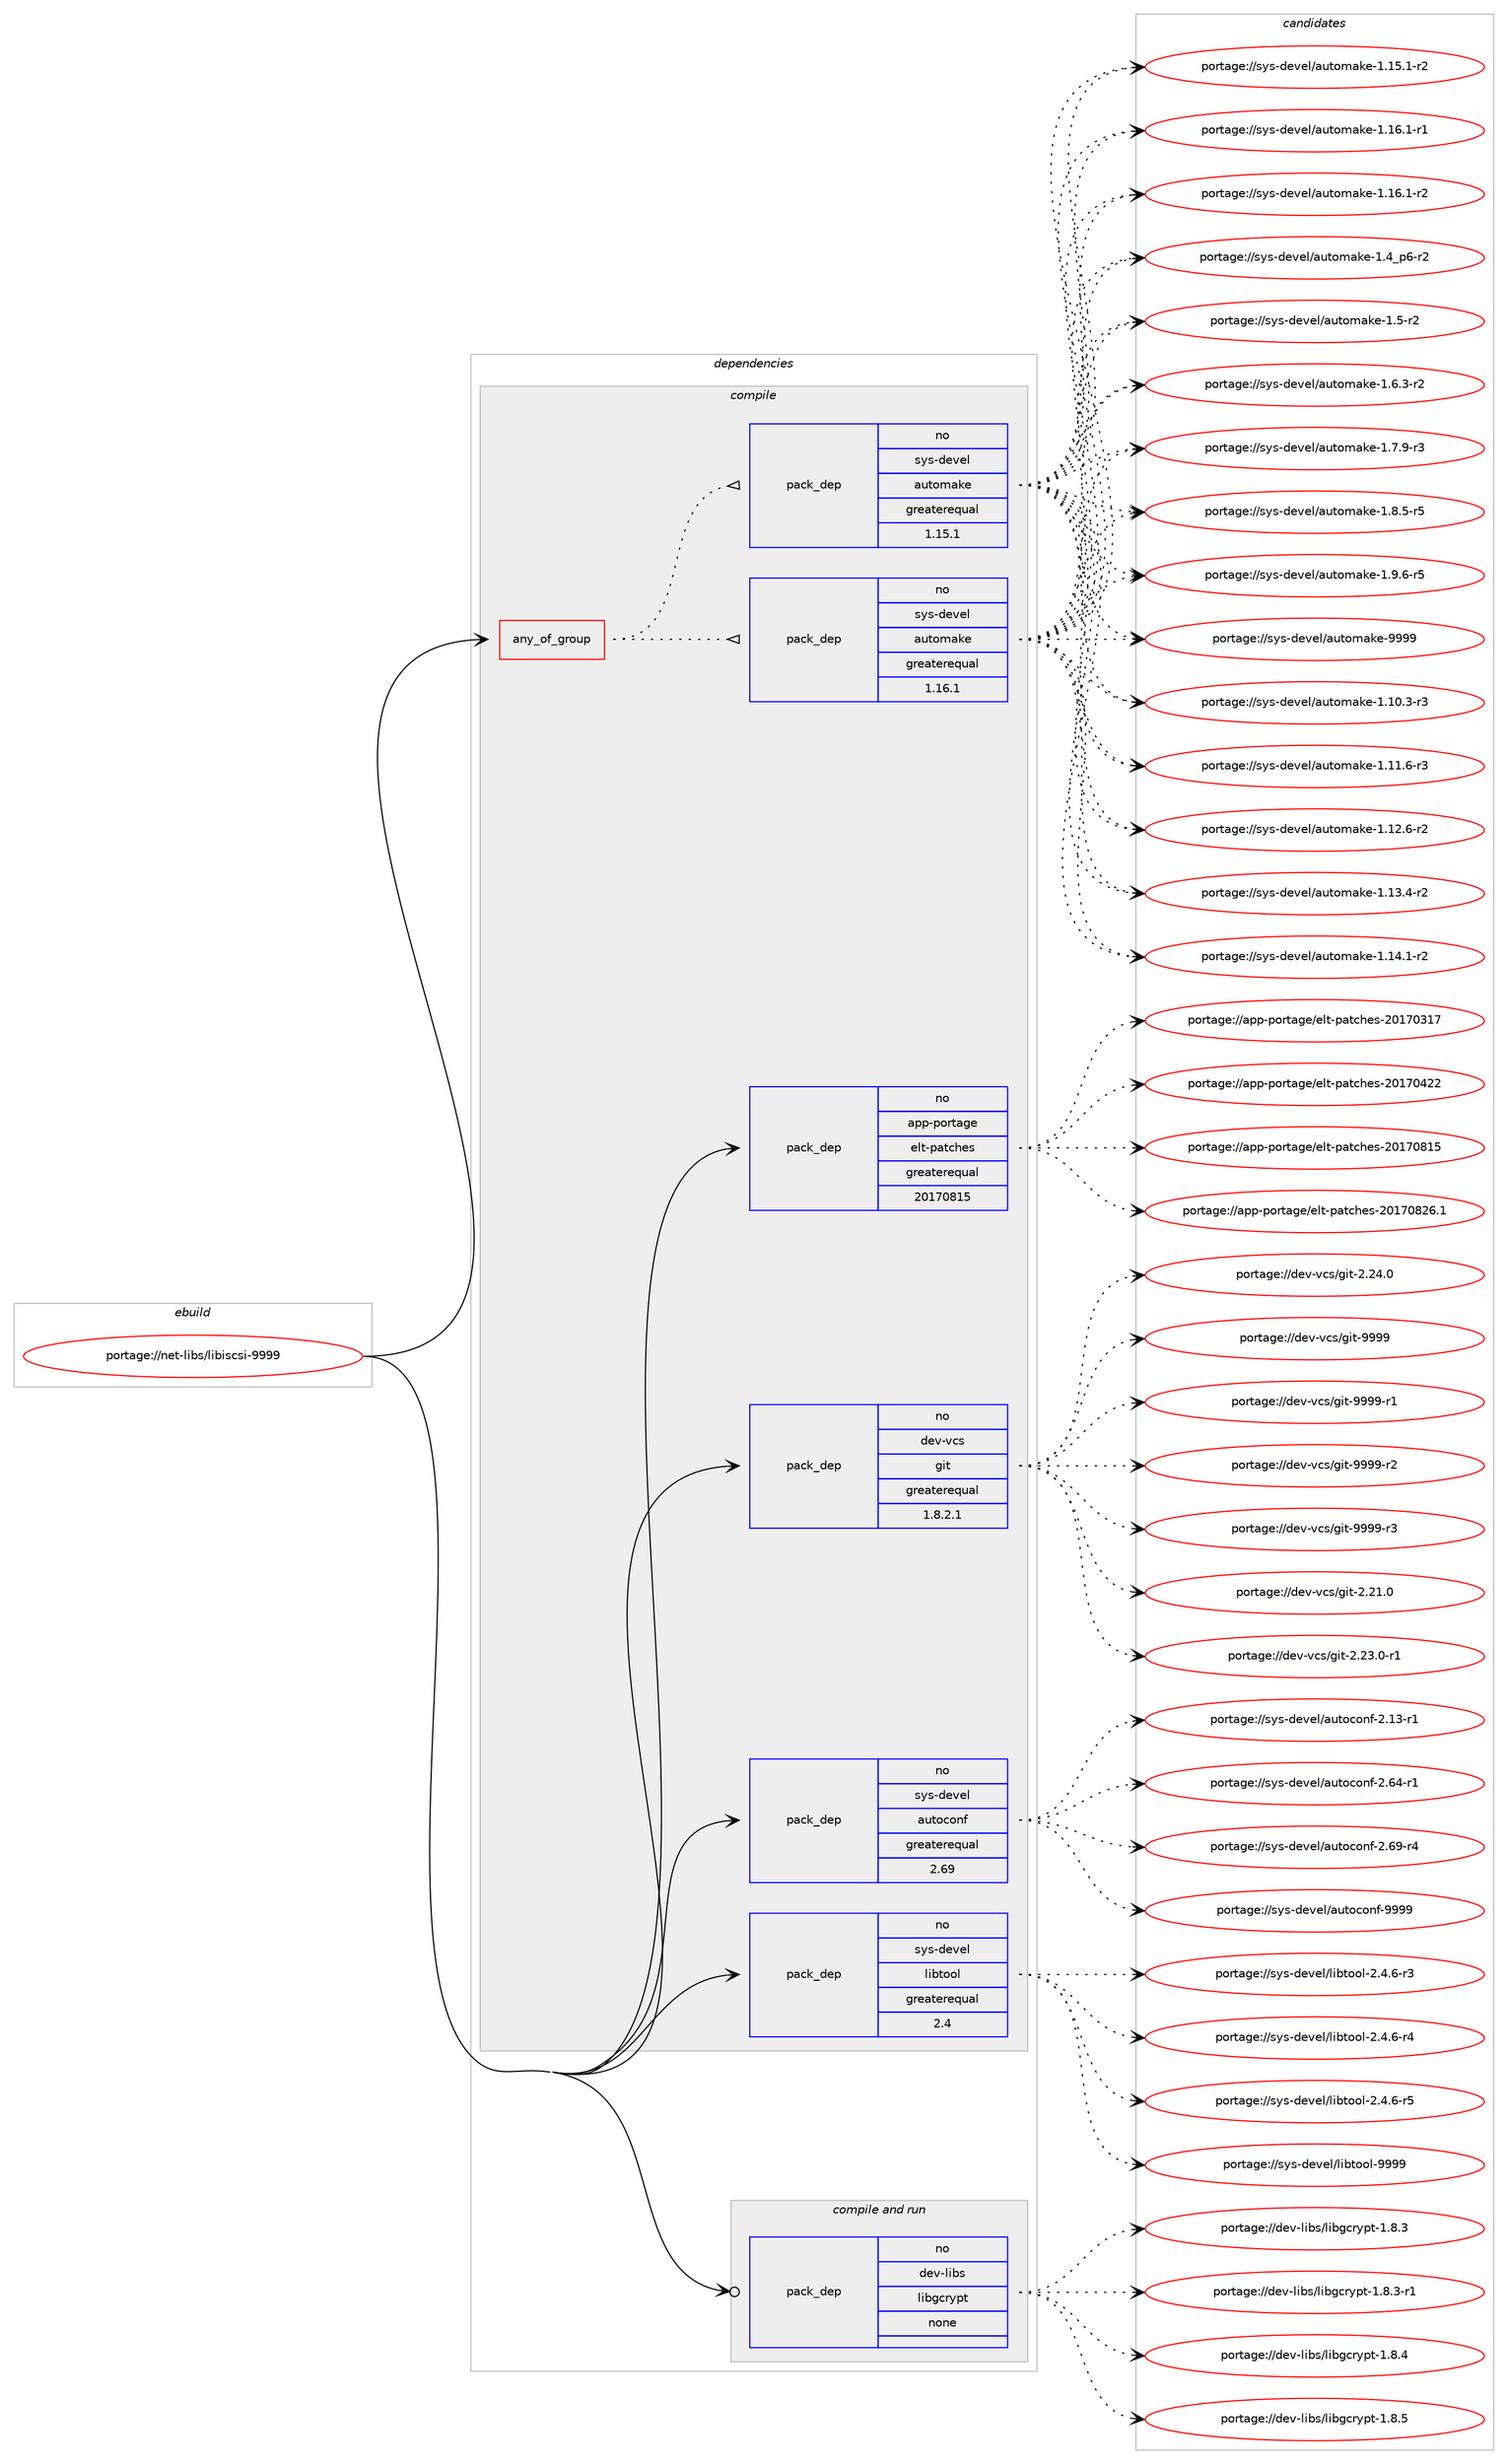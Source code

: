 digraph prolog {

# *************
# Graph options
# *************

newrank=true;
concentrate=true;
compound=true;
graph [rankdir=LR,fontname=Helvetica,fontsize=10,ranksep=1.5];#, ranksep=2.5, nodesep=0.2];
edge  [arrowhead=vee];
node  [fontname=Helvetica,fontsize=10];

# **********
# The ebuild
# **********

subgraph cluster_leftcol {
color=gray;
rank=same;
label=<<i>ebuild</i>>;
id [label="portage://net-libs/libiscsi-9999", color=red, width=4, href="../net-libs/libiscsi-9999.svg"];
}

# ****************
# The dependencies
# ****************

subgraph cluster_midcol {
color=gray;
label=<<i>dependencies</i>>;
subgraph cluster_compile {
fillcolor="#eeeeee";
style=filled;
label=<<i>compile</i>>;
subgraph any5795 {
dependency359428 [label=<<TABLE BORDER="0" CELLBORDER="1" CELLSPACING="0" CELLPADDING="4"><TR><TD CELLPADDING="10">any_of_group</TD></TR></TABLE>>, shape=none, color=red];subgraph pack263580 {
dependency359429 [label=<<TABLE BORDER="0" CELLBORDER="1" CELLSPACING="0" CELLPADDING="4" WIDTH="220"><TR><TD ROWSPAN="6" CELLPADDING="30">pack_dep</TD></TR><TR><TD WIDTH="110">no</TD></TR><TR><TD>sys-devel</TD></TR><TR><TD>automake</TD></TR><TR><TD>greaterequal</TD></TR><TR><TD>1.16.1</TD></TR></TABLE>>, shape=none, color=blue];
}
dependency359428:e -> dependency359429:w [weight=20,style="dotted",arrowhead="oinv"];
subgraph pack263581 {
dependency359430 [label=<<TABLE BORDER="0" CELLBORDER="1" CELLSPACING="0" CELLPADDING="4" WIDTH="220"><TR><TD ROWSPAN="6" CELLPADDING="30">pack_dep</TD></TR><TR><TD WIDTH="110">no</TD></TR><TR><TD>sys-devel</TD></TR><TR><TD>automake</TD></TR><TR><TD>greaterequal</TD></TR><TR><TD>1.15.1</TD></TR></TABLE>>, shape=none, color=blue];
}
dependency359428:e -> dependency359430:w [weight=20,style="dotted",arrowhead="oinv"];
}
id:e -> dependency359428:w [weight=20,style="solid",arrowhead="vee"];
subgraph pack263582 {
dependency359431 [label=<<TABLE BORDER="0" CELLBORDER="1" CELLSPACING="0" CELLPADDING="4" WIDTH="220"><TR><TD ROWSPAN="6" CELLPADDING="30">pack_dep</TD></TR><TR><TD WIDTH="110">no</TD></TR><TR><TD>app-portage</TD></TR><TR><TD>elt-patches</TD></TR><TR><TD>greaterequal</TD></TR><TR><TD>20170815</TD></TR></TABLE>>, shape=none, color=blue];
}
id:e -> dependency359431:w [weight=20,style="solid",arrowhead="vee"];
subgraph pack263583 {
dependency359432 [label=<<TABLE BORDER="0" CELLBORDER="1" CELLSPACING="0" CELLPADDING="4" WIDTH="220"><TR><TD ROWSPAN="6" CELLPADDING="30">pack_dep</TD></TR><TR><TD WIDTH="110">no</TD></TR><TR><TD>dev-vcs</TD></TR><TR><TD>git</TD></TR><TR><TD>greaterequal</TD></TR><TR><TD>1.8.2.1</TD></TR></TABLE>>, shape=none, color=blue];
}
id:e -> dependency359432:w [weight=20,style="solid",arrowhead="vee"];
subgraph pack263584 {
dependency359433 [label=<<TABLE BORDER="0" CELLBORDER="1" CELLSPACING="0" CELLPADDING="4" WIDTH="220"><TR><TD ROWSPAN="6" CELLPADDING="30">pack_dep</TD></TR><TR><TD WIDTH="110">no</TD></TR><TR><TD>sys-devel</TD></TR><TR><TD>autoconf</TD></TR><TR><TD>greaterequal</TD></TR><TR><TD>2.69</TD></TR></TABLE>>, shape=none, color=blue];
}
id:e -> dependency359433:w [weight=20,style="solid",arrowhead="vee"];
subgraph pack263585 {
dependency359434 [label=<<TABLE BORDER="0" CELLBORDER="1" CELLSPACING="0" CELLPADDING="4" WIDTH="220"><TR><TD ROWSPAN="6" CELLPADDING="30">pack_dep</TD></TR><TR><TD WIDTH="110">no</TD></TR><TR><TD>sys-devel</TD></TR><TR><TD>libtool</TD></TR><TR><TD>greaterequal</TD></TR><TR><TD>2.4</TD></TR></TABLE>>, shape=none, color=blue];
}
id:e -> dependency359434:w [weight=20,style="solid",arrowhead="vee"];
}
subgraph cluster_compileandrun {
fillcolor="#eeeeee";
style=filled;
label=<<i>compile and run</i>>;
subgraph pack263586 {
dependency359435 [label=<<TABLE BORDER="0" CELLBORDER="1" CELLSPACING="0" CELLPADDING="4" WIDTH="220"><TR><TD ROWSPAN="6" CELLPADDING="30">pack_dep</TD></TR><TR><TD WIDTH="110">no</TD></TR><TR><TD>dev-libs</TD></TR><TR><TD>libgcrypt</TD></TR><TR><TD>none</TD></TR><TR><TD></TD></TR></TABLE>>, shape=none, color=blue];
}
id:e -> dependency359435:w [weight=20,style="solid",arrowhead="odotvee"];
}
subgraph cluster_run {
fillcolor="#eeeeee";
style=filled;
label=<<i>run</i>>;
}
}

# **************
# The candidates
# **************

subgraph cluster_choices {
rank=same;
color=gray;
label=<<i>candidates</i>>;

subgraph choice263580 {
color=black;
nodesep=1;
choiceportage11512111545100101118101108479711711611110997107101454946494846514511451 [label="portage://sys-devel/automake-1.10.3-r3", color=red, width=4,href="../sys-devel/automake-1.10.3-r3.svg"];
choiceportage11512111545100101118101108479711711611110997107101454946494946544511451 [label="portage://sys-devel/automake-1.11.6-r3", color=red, width=4,href="../sys-devel/automake-1.11.6-r3.svg"];
choiceportage11512111545100101118101108479711711611110997107101454946495046544511450 [label="portage://sys-devel/automake-1.12.6-r2", color=red, width=4,href="../sys-devel/automake-1.12.6-r2.svg"];
choiceportage11512111545100101118101108479711711611110997107101454946495146524511450 [label="portage://sys-devel/automake-1.13.4-r2", color=red, width=4,href="../sys-devel/automake-1.13.4-r2.svg"];
choiceportage11512111545100101118101108479711711611110997107101454946495246494511450 [label="portage://sys-devel/automake-1.14.1-r2", color=red, width=4,href="../sys-devel/automake-1.14.1-r2.svg"];
choiceportage11512111545100101118101108479711711611110997107101454946495346494511450 [label="portage://sys-devel/automake-1.15.1-r2", color=red, width=4,href="../sys-devel/automake-1.15.1-r2.svg"];
choiceportage11512111545100101118101108479711711611110997107101454946495446494511449 [label="portage://sys-devel/automake-1.16.1-r1", color=red, width=4,href="../sys-devel/automake-1.16.1-r1.svg"];
choiceportage11512111545100101118101108479711711611110997107101454946495446494511450 [label="portage://sys-devel/automake-1.16.1-r2", color=red, width=4,href="../sys-devel/automake-1.16.1-r2.svg"];
choiceportage115121115451001011181011084797117116111109971071014549465295112544511450 [label="portage://sys-devel/automake-1.4_p6-r2", color=red, width=4,href="../sys-devel/automake-1.4_p6-r2.svg"];
choiceportage11512111545100101118101108479711711611110997107101454946534511450 [label="portage://sys-devel/automake-1.5-r2", color=red, width=4,href="../sys-devel/automake-1.5-r2.svg"];
choiceportage115121115451001011181011084797117116111109971071014549465446514511450 [label="portage://sys-devel/automake-1.6.3-r2", color=red, width=4,href="../sys-devel/automake-1.6.3-r2.svg"];
choiceportage115121115451001011181011084797117116111109971071014549465546574511451 [label="portage://sys-devel/automake-1.7.9-r3", color=red, width=4,href="../sys-devel/automake-1.7.9-r3.svg"];
choiceportage115121115451001011181011084797117116111109971071014549465646534511453 [label="portage://sys-devel/automake-1.8.5-r5", color=red, width=4,href="../sys-devel/automake-1.8.5-r5.svg"];
choiceportage115121115451001011181011084797117116111109971071014549465746544511453 [label="portage://sys-devel/automake-1.9.6-r5", color=red, width=4,href="../sys-devel/automake-1.9.6-r5.svg"];
choiceportage115121115451001011181011084797117116111109971071014557575757 [label="portage://sys-devel/automake-9999", color=red, width=4,href="../sys-devel/automake-9999.svg"];
dependency359429:e -> choiceportage11512111545100101118101108479711711611110997107101454946494846514511451:w [style=dotted,weight="100"];
dependency359429:e -> choiceportage11512111545100101118101108479711711611110997107101454946494946544511451:w [style=dotted,weight="100"];
dependency359429:e -> choiceportage11512111545100101118101108479711711611110997107101454946495046544511450:w [style=dotted,weight="100"];
dependency359429:e -> choiceportage11512111545100101118101108479711711611110997107101454946495146524511450:w [style=dotted,weight="100"];
dependency359429:e -> choiceportage11512111545100101118101108479711711611110997107101454946495246494511450:w [style=dotted,weight="100"];
dependency359429:e -> choiceportage11512111545100101118101108479711711611110997107101454946495346494511450:w [style=dotted,weight="100"];
dependency359429:e -> choiceportage11512111545100101118101108479711711611110997107101454946495446494511449:w [style=dotted,weight="100"];
dependency359429:e -> choiceportage11512111545100101118101108479711711611110997107101454946495446494511450:w [style=dotted,weight="100"];
dependency359429:e -> choiceportage115121115451001011181011084797117116111109971071014549465295112544511450:w [style=dotted,weight="100"];
dependency359429:e -> choiceportage11512111545100101118101108479711711611110997107101454946534511450:w [style=dotted,weight="100"];
dependency359429:e -> choiceportage115121115451001011181011084797117116111109971071014549465446514511450:w [style=dotted,weight="100"];
dependency359429:e -> choiceportage115121115451001011181011084797117116111109971071014549465546574511451:w [style=dotted,weight="100"];
dependency359429:e -> choiceportage115121115451001011181011084797117116111109971071014549465646534511453:w [style=dotted,weight="100"];
dependency359429:e -> choiceportage115121115451001011181011084797117116111109971071014549465746544511453:w [style=dotted,weight="100"];
dependency359429:e -> choiceportage115121115451001011181011084797117116111109971071014557575757:w [style=dotted,weight="100"];
}
subgraph choice263581 {
color=black;
nodesep=1;
choiceportage11512111545100101118101108479711711611110997107101454946494846514511451 [label="portage://sys-devel/automake-1.10.3-r3", color=red, width=4,href="../sys-devel/automake-1.10.3-r3.svg"];
choiceportage11512111545100101118101108479711711611110997107101454946494946544511451 [label="portage://sys-devel/automake-1.11.6-r3", color=red, width=4,href="../sys-devel/automake-1.11.6-r3.svg"];
choiceportage11512111545100101118101108479711711611110997107101454946495046544511450 [label="portage://sys-devel/automake-1.12.6-r2", color=red, width=4,href="../sys-devel/automake-1.12.6-r2.svg"];
choiceportage11512111545100101118101108479711711611110997107101454946495146524511450 [label="portage://sys-devel/automake-1.13.4-r2", color=red, width=4,href="../sys-devel/automake-1.13.4-r2.svg"];
choiceportage11512111545100101118101108479711711611110997107101454946495246494511450 [label="portage://sys-devel/automake-1.14.1-r2", color=red, width=4,href="../sys-devel/automake-1.14.1-r2.svg"];
choiceportage11512111545100101118101108479711711611110997107101454946495346494511450 [label="portage://sys-devel/automake-1.15.1-r2", color=red, width=4,href="../sys-devel/automake-1.15.1-r2.svg"];
choiceportage11512111545100101118101108479711711611110997107101454946495446494511449 [label="portage://sys-devel/automake-1.16.1-r1", color=red, width=4,href="../sys-devel/automake-1.16.1-r1.svg"];
choiceportage11512111545100101118101108479711711611110997107101454946495446494511450 [label="portage://sys-devel/automake-1.16.1-r2", color=red, width=4,href="../sys-devel/automake-1.16.1-r2.svg"];
choiceportage115121115451001011181011084797117116111109971071014549465295112544511450 [label="portage://sys-devel/automake-1.4_p6-r2", color=red, width=4,href="../sys-devel/automake-1.4_p6-r2.svg"];
choiceportage11512111545100101118101108479711711611110997107101454946534511450 [label="portage://sys-devel/automake-1.5-r2", color=red, width=4,href="../sys-devel/automake-1.5-r2.svg"];
choiceportage115121115451001011181011084797117116111109971071014549465446514511450 [label="portage://sys-devel/automake-1.6.3-r2", color=red, width=4,href="../sys-devel/automake-1.6.3-r2.svg"];
choiceportage115121115451001011181011084797117116111109971071014549465546574511451 [label="portage://sys-devel/automake-1.7.9-r3", color=red, width=4,href="../sys-devel/automake-1.7.9-r3.svg"];
choiceportage115121115451001011181011084797117116111109971071014549465646534511453 [label="portage://sys-devel/automake-1.8.5-r5", color=red, width=4,href="../sys-devel/automake-1.8.5-r5.svg"];
choiceportage115121115451001011181011084797117116111109971071014549465746544511453 [label="portage://sys-devel/automake-1.9.6-r5", color=red, width=4,href="../sys-devel/automake-1.9.6-r5.svg"];
choiceportage115121115451001011181011084797117116111109971071014557575757 [label="portage://sys-devel/automake-9999", color=red, width=4,href="../sys-devel/automake-9999.svg"];
dependency359430:e -> choiceportage11512111545100101118101108479711711611110997107101454946494846514511451:w [style=dotted,weight="100"];
dependency359430:e -> choiceportage11512111545100101118101108479711711611110997107101454946494946544511451:w [style=dotted,weight="100"];
dependency359430:e -> choiceportage11512111545100101118101108479711711611110997107101454946495046544511450:w [style=dotted,weight="100"];
dependency359430:e -> choiceportage11512111545100101118101108479711711611110997107101454946495146524511450:w [style=dotted,weight="100"];
dependency359430:e -> choiceportage11512111545100101118101108479711711611110997107101454946495246494511450:w [style=dotted,weight="100"];
dependency359430:e -> choiceportage11512111545100101118101108479711711611110997107101454946495346494511450:w [style=dotted,weight="100"];
dependency359430:e -> choiceportage11512111545100101118101108479711711611110997107101454946495446494511449:w [style=dotted,weight="100"];
dependency359430:e -> choiceportage11512111545100101118101108479711711611110997107101454946495446494511450:w [style=dotted,weight="100"];
dependency359430:e -> choiceportage115121115451001011181011084797117116111109971071014549465295112544511450:w [style=dotted,weight="100"];
dependency359430:e -> choiceportage11512111545100101118101108479711711611110997107101454946534511450:w [style=dotted,weight="100"];
dependency359430:e -> choiceportage115121115451001011181011084797117116111109971071014549465446514511450:w [style=dotted,weight="100"];
dependency359430:e -> choiceportage115121115451001011181011084797117116111109971071014549465546574511451:w [style=dotted,weight="100"];
dependency359430:e -> choiceportage115121115451001011181011084797117116111109971071014549465646534511453:w [style=dotted,weight="100"];
dependency359430:e -> choiceportage115121115451001011181011084797117116111109971071014549465746544511453:w [style=dotted,weight="100"];
dependency359430:e -> choiceportage115121115451001011181011084797117116111109971071014557575757:w [style=dotted,weight="100"];
}
subgraph choice263582 {
color=black;
nodesep=1;
choiceportage97112112451121111141169710310147101108116451129711699104101115455048495548514955 [label="portage://app-portage/elt-patches-20170317", color=red, width=4,href="../app-portage/elt-patches-20170317.svg"];
choiceportage97112112451121111141169710310147101108116451129711699104101115455048495548525050 [label="portage://app-portage/elt-patches-20170422", color=red, width=4,href="../app-portage/elt-patches-20170422.svg"];
choiceportage97112112451121111141169710310147101108116451129711699104101115455048495548564953 [label="portage://app-portage/elt-patches-20170815", color=red, width=4,href="../app-portage/elt-patches-20170815.svg"];
choiceportage971121124511211111411697103101471011081164511297116991041011154550484955485650544649 [label="portage://app-portage/elt-patches-20170826.1", color=red, width=4,href="../app-portage/elt-patches-20170826.1.svg"];
dependency359431:e -> choiceportage97112112451121111141169710310147101108116451129711699104101115455048495548514955:w [style=dotted,weight="100"];
dependency359431:e -> choiceportage97112112451121111141169710310147101108116451129711699104101115455048495548525050:w [style=dotted,weight="100"];
dependency359431:e -> choiceportage97112112451121111141169710310147101108116451129711699104101115455048495548564953:w [style=dotted,weight="100"];
dependency359431:e -> choiceportage971121124511211111411697103101471011081164511297116991041011154550484955485650544649:w [style=dotted,weight="100"];
}
subgraph choice263583 {
color=black;
nodesep=1;
choiceportage10010111845118991154710310511645504650494648 [label="portage://dev-vcs/git-2.21.0", color=red, width=4,href="../dev-vcs/git-2.21.0.svg"];
choiceportage100101118451189911547103105116455046505146484511449 [label="portage://dev-vcs/git-2.23.0-r1", color=red, width=4,href="../dev-vcs/git-2.23.0-r1.svg"];
choiceportage10010111845118991154710310511645504650524648 [label="portage://dev-vcs/git-2.24.0", color=red, width=4,href="../dev-vcs/git-2.24.0.svg"];
choiceportage1001011184511899115471031051164557575757 [label="portage://dev-vcs/git-9999", color=red, width=4,href="../dev-vcs/git-9999.svg"];
choiceportage10010111845118991154710310511645575757574511449 [label="portage://dev-vcs/git-9999-r1", color=red, width=4,href="../dev-vcs/git-9999-r1.svg"];
choiceportage10010111845118991154710310511645575757574511450 [label="portage://dev-vcs/git-9999-r2", color=red, width=4,href="../dev-vcs/git-9999-r2.svg"];
choiceportage10010111845118991154710310511645575757574511451 [label="portage://dev-vcs/git-9999-r3", color=red, width=4,href="../dev-vcs/git-9999-r3.svg"];
dependency359432:e -> choiceportage10010111845118991154710310511645504650494648:w [style=dotted,weight="100"];
dependency359432:e -> choiceportage100101118451189911547103105116455046505146484511449:w [style=dotted,weight="100"];
dependency359432:e -> choiceportage10010111845118991154710310511645504650524648:w [style=dotted,weight="100"];
dependency359432:e -> choiceportage1001011184511899115471031051164557575757:w [style=dotted,weight="100"];
dependency359432:e -> choiceportage10010111845118991154710310511645575757574511449:w [style=dotted,weight="100"];
dependency359432:e -> choiceportage10010111845118991154710310511645575757574511450:w [style=dotted,weight="100"];
dependency359432:e -> choiceportage10010111845118991154710310511645575757574511451:w [style=dotted,weight="100"];
}
subgraph choice263584 {
color=black;
nodesep=1;
choiceportage1151211154510010111810110847971171161119911111010245504649514511449 [label="portage://sys-devel/autoconf-2.13-r1", color=red, width=4,href="../sys-devel/autoconf-2.13-r1.svg"];
choiceportage1151211154510010111810110847971171161119911111010245504654524511449 [label="portage://sys-devel/autoconf-2.64-r1", color=red, width=4,href="../sys-devel/autoconf-2.64-r1.svg"];
choiceportage1151211154510010111810110847971171161119911111010245504654574511452 [label="portage://sys-devel/autoconf-2.69-r4", color=red, width=4,href="../sys-devel/autoconf-2.69-r4.svg"];
choiceportage115121115451001011181011084797117116111991111101024557575757 [label="portage://sys-devel/autoconf-9999", color=red, width=4,href="../sys-devel/autoconf-9999.svg"];
dependency359433:e -> choiceportage1151211154510010111810110847971171161119911111010245504649514511449:w [style=dotted,weight="100"];
dependency359433:e -> choiceportage1151211154510010111810110847971171161119911111010245504654524511449:w [style=dotted,weight="100"];
dependency359433:e -> choiceportage1151211154510010111810110847971171161119911111010245504654574511452:w [style=dotted,weight="100"];
dependency359433:e -> choiceportage115121115451001011181011084797117116111991111101024557575757:w [style=dotted,weight="100"];
}
subgraph choice263585 {
color=black;
nodesep=1;
choiceportage1151211154510010111810110847108105981161111111084550465246544511451 [label="portage://sys-devel/libtool-2.4.6-r3", color=red, width=4,href="../sys-devel/libtool-2.4.6-r3.svg"];
choiceportage1151211154510010111810110847108105981161111111084550465246544511452 [label="portage://sys-devel/libtool-2.4.6-r4", color=red, width=4,href="../sys-devel/libtool-2.4.6-r4.svg"];
choiceportage1151211154510010111810110847108105981161111111084550465246544511453 [label="portage://sys-devel/libtool-2.4.6-r5", color=red, width=4,href="../sys-devel/libtool-2.4.6-r5.svg"];
choiceportage1151211154510010111810110847108105981161111111084557575757 [label="portage://sys-devel/libtool-9999", color=red, width=4,href="../sys-devel/libtool-9999.svg"];
dependency359434:e -> choiceportage1151211154510010111810110847108105981161111111084550465246544511451:w [style=dotted,weight="100"];
dependency359434:e -> choiceportage1151211154510010111810110847108105981161111111084550465246544511452:w [style=dotted,weight="100"];
dependency359434:e -> choiceportage1151211154510010111810110847108105981161111111084550465246544511453:w [style=dotted,weight="100"];
dependency359434:e -> choiceportage1151211154510010111810110847108105981161111111084557575757:w [style=dotted,weight="100"];
}
subgraph choice263586 {
color=black;
nodesep=1;
choiceportage1001011184510810598115471081059810399114121112116454946564651 [label="portage://dev-libs/libgcrypt-1.8.3", color=red, width=4,href="../dev-libs/libgcrypt-1.8.3.svg"];
choiceportage10010111845108105981154710810598103991141211121164549465646514511449 [label="portage://dev-libs/libgcrypt-1.8.3-r1", color=red, width=4,href="../dev-libs/libgcrypt-1.8.3-r1.svg"];
choiceportage1001011184510810598115471081059810399114121112116454946564652 [label="portage://dev-libs/libgcrypt-1.8.4", color=red, width=4,href="../dev-libs/libgcrypt-1.8.4.svg"];
choiceportage1001011184510810598115471081059810399114121112116454946564653 [label="portage://dev-libs/libgcrypt-1.8.5", color=red, width=4,href="../dev-libs/libgcrypt-1.8.5.svg"];
dependency359435:e -> choiceportage1001011184510810598115471081059810399114121112116454946564651:w [style=dotted,weight="100"];
dependency359435:e -> choiceportage10010111845108105981154710810598103991141211121164549465646514511449:w [style=dotted,weight="100"];
dependency359435:e -> choiceportage1001011184510810598115471081059810399114121112116454946564652:w [style=dotted,weight="100"];
dependency359435:e -> choiceportage1001011184510810598115471081059810399114121112116454946564653:w [style=dotted,weight="100"];
}
}

}
